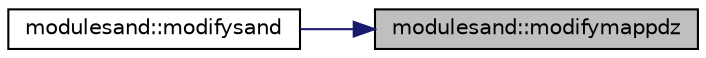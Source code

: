 digraph "modulesand::modifymappdz"
{
 // LATEX_PDF_SIZE
  edge [fontname="Helvetica",fontsize="10",labelfontname="Helvetica",labelfontsize="10"];
  node [fontname="Helvetica",fontsize="10",shape=record];
  rankdir="RL";
  Node1 [label="modulesand::modifymappdz",height=0.2,width=0.4,color="black", fillcolor="grey75", style="filled", fontcolor="black",tooltip=" "];
  Node1 -> Node2 [dir="back",color="midnightblue",fontsize="10",style="solid",fontname="Helvetica"];
  Node2 [label="modulesand::modifysand",height=0.2,width=0.4,color="black", fillcolor="white", style="filled",URL="$namespacemodulesand.html#a72127773a460332746476a09b3380e49",tooltip=" "];
}
